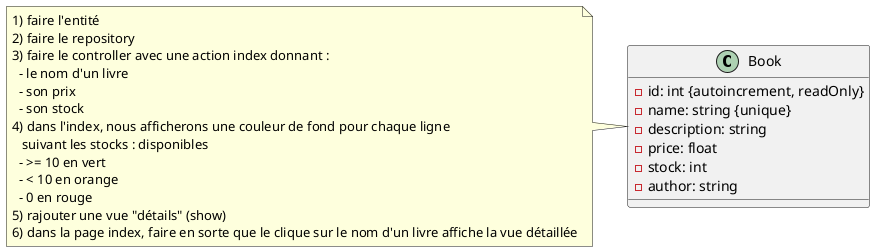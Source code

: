 @startuml classes
class Book {
    - id: int {autoincrement, readOnly}
    - name: string {unique}
    - description: string
    - price: float
    - stock: int
    - author: string
}

note as consign
    1) faire l'entité
    2) faire le repository
    3) faire le controller avec une action index donnant :
      - le nom d'un livre
      - son prix
      - son stock
    4) dans l'index, nous afficherons une couleur de fond pour chaque ligne
       suivant les stocks : disponibles
      - >= 10 en vert
      - < 10 en orange
      - 0 en rouge
    5) rajouter une vue "détails" (show)
    6) dans la page index, faire en sorte que le clique sur le nom d'un livre affiche la vue détaillée
endnote

consign -> Book
@enduml
